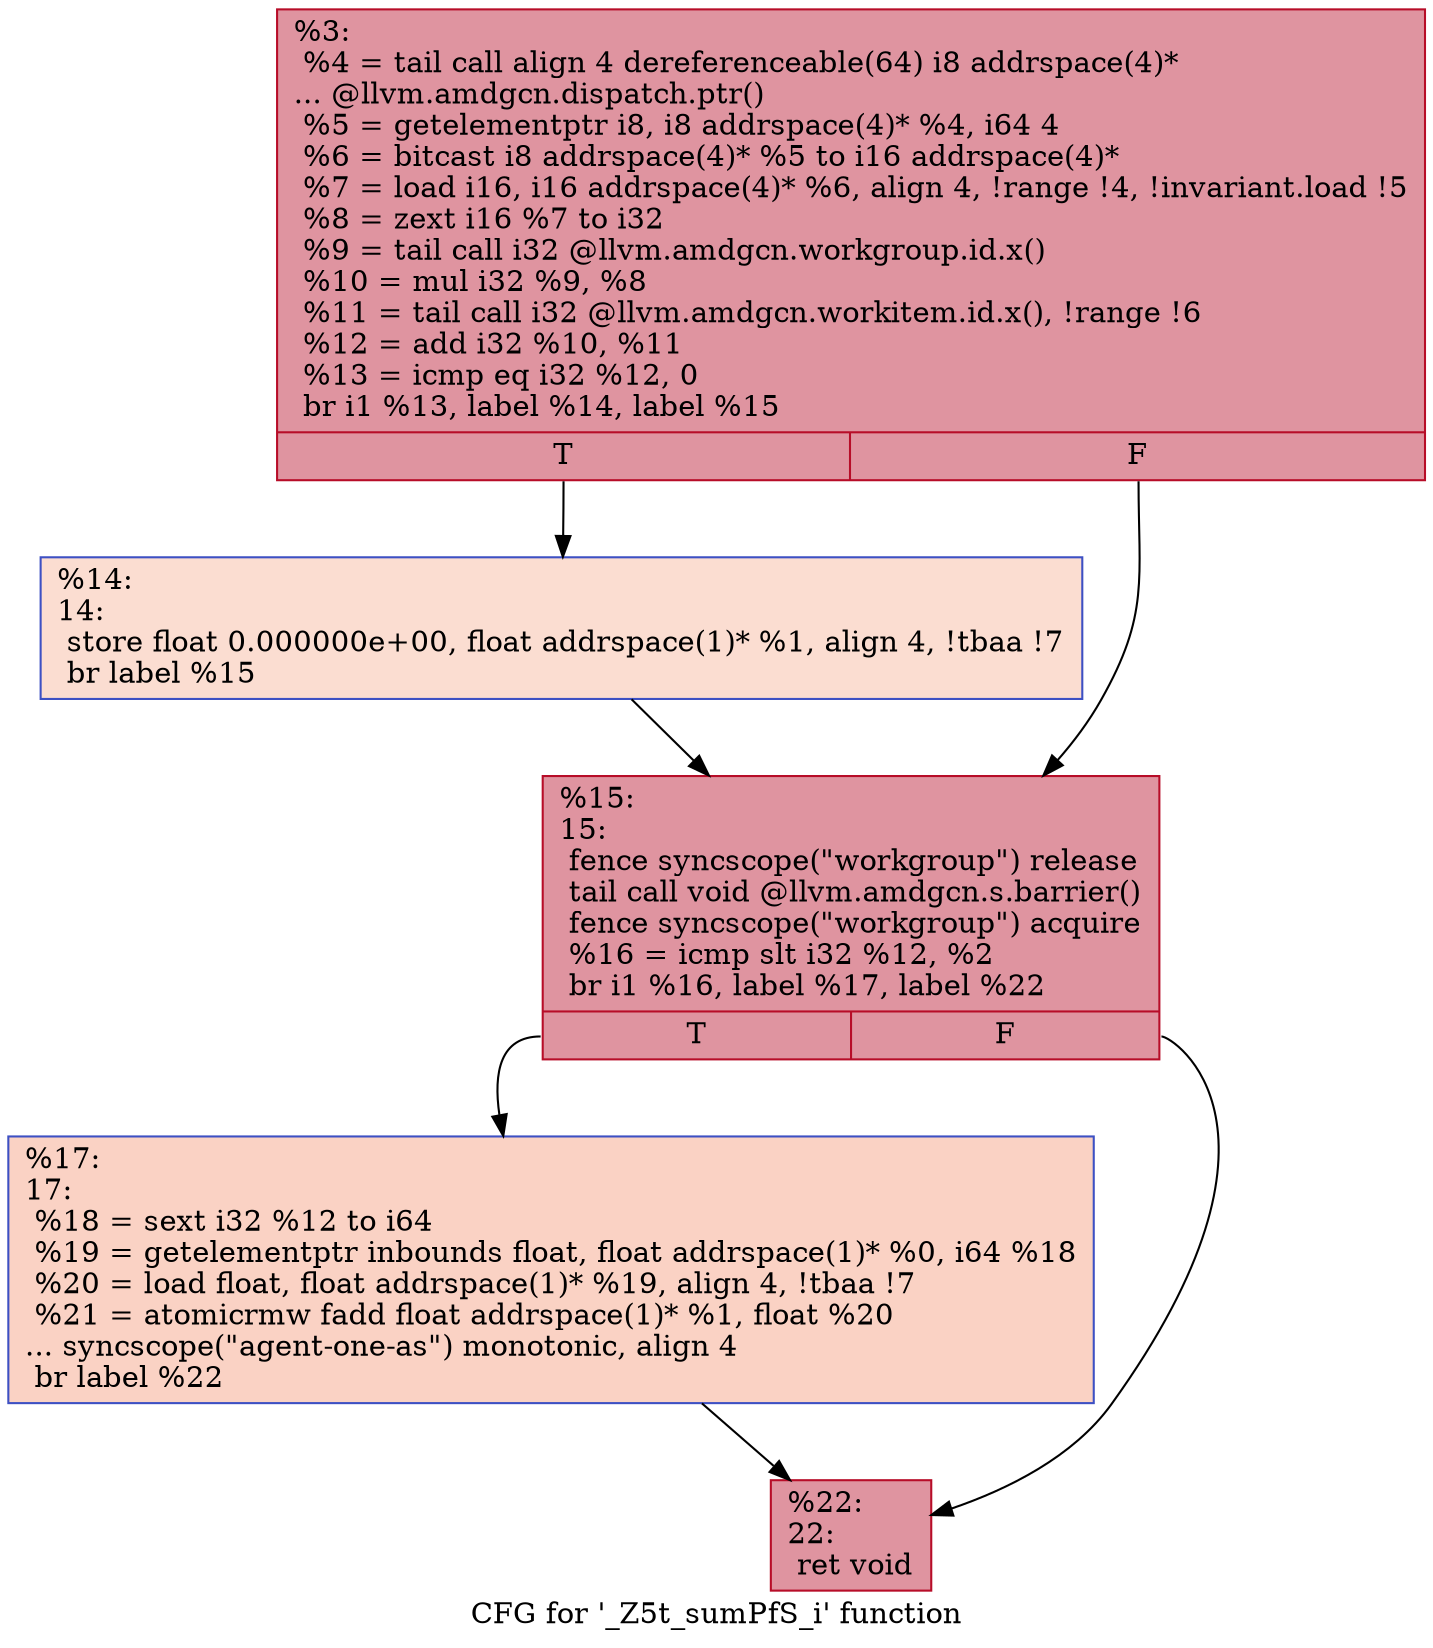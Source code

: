 digraph "CFG for '_Z5t_sumPfS_i' function" {
	label="CFG for '_Z5t_sumPfS_i' function";

	Node0x56c5150 [shape=record,color="#b70d28ff", style=filled, fillcolor="#b70d2870",label="{%3:\l  %4 = tail call align 4 dereferenceable(64) i8 addrspace(4)*\l... @llvm.amdgcn.dispatch.ptr()\l  %5 = getelementptr i8, i8 addrspace(4)* %4, i64 4\l  %6 = bitcast i8 addrspace(4)* %5 to i16 addrspace(4)*\l  %7 = load i16, i16 addrspace(4)* %6, align 4, !range !4, !invariant.load !5\l  %8 = zext i16 %7 to i32\l  %9 = tail call i32 @llvm.amdgcn.workgroup.id.x()\l  %10 = mul i32 %9, %8\l  %11 = tail call i32 @llvm.amdgcn.workitem.id.x(), !range !6\l  %12 = add i32 %10, %11\l  %13 = icmp eq i32 %12, 0\l  br i1 %13, label %14, label %15\l|{<s0>T|<s1>F}}"];
	Node0x56c5150:s0 -> Node0x56c7060;
	Node0x56c5150:s1 -> Node0x56c70f0;
	Node0x56c7060 [shape=record,color="#3d50c3ff", style=filled, fillcolor="#f7b39670",label="{%14:\l14:                                               \l  store float 0.000000e+00, float addrspace(1)* %1, align 4, !tbaa !7\l  br label %15\l}"];
	Node0x56c7060 -> Node0x56c70f0;
	Node0x56c70f0 [shape=record,color="#b70d28ff", style=filled, fillcolor="#b70d2870",label="{%15:\l15:                                               \l  fence syncscope(\"workgroup\") release\l  tail call void @llvm.amdgcn.s.barrier()\l  fence syncscope(\"workgroup\") acquire\l  %16 = icmp slt i32 %12, %2\l  br i1 %16, label %17, label %22\l|{<s0>T|<s1>F}}"];
	Node0x56c70f0:s0 -> Node0x56c6910;
	Node0x56c70f0:s1 -> Node0x56c82f0;
	Node0x56c6910 [shape=record,color="#3d50c3ff", style=filled, fillcolor="#f4987a70",label="{%17:\l17:                                               \l  %18 = sext i32 %12 to i64\l  %19 = getelementptr inbounds float, float addrspace(1)* %0, i64 %18\l  %20 = load float, float addrspace(1)* %19, align 4, !tbaa !7\l  %21 = atomicrmw fadd float addrspace(1)* %1, float %20\l... syncscope(\"agent-one-as\") monotonic, align 4\l  br label %22\l}"];
	Node0x56c6910 -> Node0x56c82f0;
	Node0x56c82f0 [shape=record,color="#b70d28ff", style=filled, fillcolor="#b70d2870",label="{%22:\l22:                                               \l  ret void\l}"];
}
